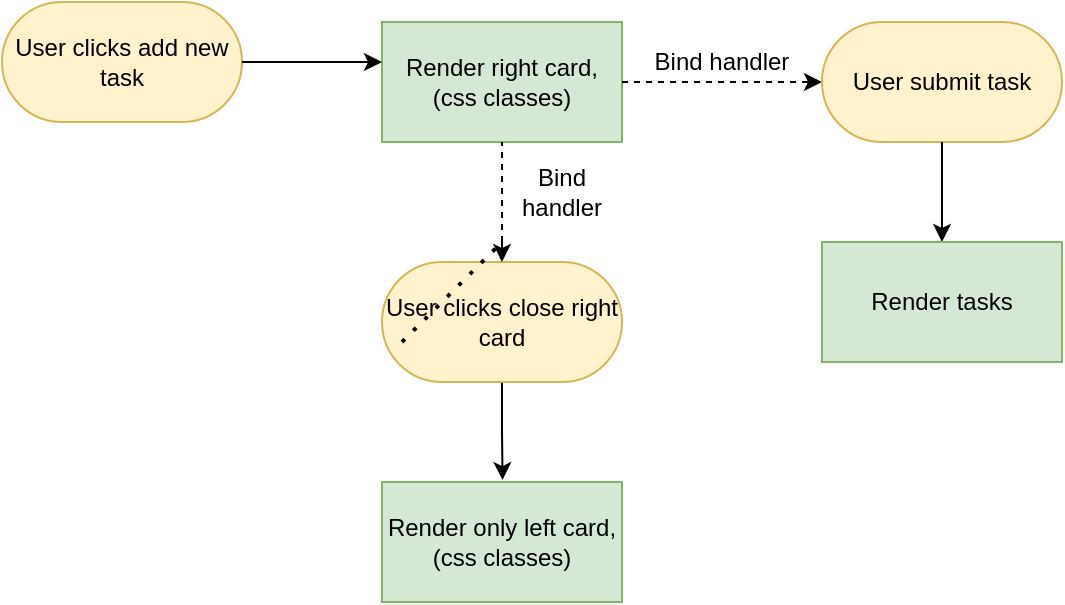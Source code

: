 <mxfile version="20.8.21" type="device"><diagram name="1 oldal" id="saXfKxm0SQdjmQx0BVc6"><mxGraphModel dx="1053" dy="657" grid="1" gridSize="10" guides="1" tooltips="1" connect="1" arrows="1" fold="1" page="1" pageScale="1" pageWidth="827" pageHeight="1169" math="0" shadow="0"><root><mxCell id="0"/><mxCell id="1" parent="0"/><mxCell id="QWuSiJA26rue1QZsDMfT-3" value="User clicks add new task" style="rounded=1;whiteSpace=wrap;html=1;arcSize=50;fillColor=#fff2cc;strokeColor=#d6b656;" vertex="1" parent="1"><mxGeometry x="60" y="240" width="120" height="60" as="geometry"/></mxCell><mxCell id="QWuSiJA26rue1QZsDMfT-18" style="edgeStyle=orthogonalEdgeStyle;rounded=0;orthogonalLoop=1;jettySize=auto;html=1;" edge="1" parent="1"><mxGeometry relative="1" as="geometry"><mxPoint x="470" y="279.667" as="targetPoint"/><mxPoint x="460" y="280" as="sourcePoint"/></mxGeometry></mxCell><mxCell id="QWuSiJA26rue1QZsDMfT-6" value="Render right card,(css classes)" style="rounded=0;whiteSpace=wrap;html=1;fillColor=#d5e8d4;strokeColor=#82b366;" vertex="1" parent="1"><mxGeometry x="250" y="250" width="120" height="60" as="geometry"/></mxCell><mxCell id="QWuSiJA26rue1QZsDMfT-7" value="" style="endArrow=classic;html=1;rounded=0;exitX=1;exitY=0.5;exitDx=0;exitDy=0;" edge="1" parent="1" source="QWuSiJA26rue1QZsDMfT-3"><mxGeometry width="50" height="50" relative="1" as="geometry"><mxPoint x="390" y="420" as="sourcePoint"/><mxPoint x="250" y="270" as="targetPoint"/><Array as="points"><mxPoint x="220" y="270"/></Array></mxGeometry></mxCell><mxCell id="QWuSiJA26rue1QZsDMfT-13" style="edgeStyle=orthogonalEdgeStyle;rounded=0;orthogonalLoop=1;jettySize=auto;html=1;exitX=0.5;exitY=1;exitDx=0;exitDy=0;entryX=0.419;entryY=-0.016;entryDx=0;entryDy=0;entryPerimeter=0;" edge="1" parent="1" source="QWuSiJA26rue1QZsDMfT-8"><mxGeometry relative="1" as="geometry"><mxPoint x="310.28" y="479.04" as="targetPoint"/></mxGeometry></mxCell><mxCell id="QWuSiJA26rue1QZsDMfT-8" value="User clicks close right card" style="rounded=1;whiteSpace=wrap;html=1;arcSize=50;fillColor=#fff2cc;strokeColor=#d6b656;" vertex="1" parent="1"><mxGeometry x="250" y="370" width="120" height="60" as="geometry"/></mxCell><mxCell id="QWuSiJA26rue1QZsDMfT-12" value="Render only left card,(css classes)" style="rounded=0;whiteSpace=wrap;html=1;fillColor=#d5e8d4;strokeColor=#82b366;" vertex="1" parent="1"><mxGeometry x="250" y="480" width="120" height="60" as="geometry"/></mxCell><mxCell id="QWuSiJA26rue1QZsDMfT-14" value="" style="endArrow=none;dashed=1;html=1;rounded=0;entryX=0.5;entryY=1;entryDx=0;entryDy=0;" edge="1" parent="1" target="QWuSiJA26rue1QZsDMfT-6"><mxGeometry width="50" height="50" relative="1" as="geometry"><mxPoint x="310" y="360" as="sourcePoint"/><mxPoint x="440" y="360" as="targetPoint"/></mxGeometry></mxCell><mxCell id="QWuSiJA26rue1QZsDMfT-15" value="" style="endArrow=classic;html=1;rounded=0;entryX=0.5;entryY=0;entryDx=0;entryDy=0;" edge="1" parent="1" target="QWuSiJA26rue1QZsDMfT-8"><mxGeometry width="50" height="50" relative="1" as="geometry"><mxPoint x="310" y="360" as="sourcePoint"/><mxPoint x="360" y="360" as="targetPoint"/></mxGeometry></mxCell><mxCell id="QWuSiJA26rue1QZsDMfT-16" value="Bind handler" style="text;html=1;strokeColor=none;fillColor=none;align=center;verticalAlign=middle;whiteSpace=wrap;rounded=0;" vertex="1" parent="1"><mxGeometry x="310" y="320" width="60" height="30" as="geometry"/></mxCell><mxCell id="QWuSiJA26rue1QZsDMfT-17" value="" style="endArrow=none;dashed=1;html=1;dashPattern=1 3;strokeWidth=2;rounded=0;" edge="1" parent="1"><mxGeometry width="50" height="50" relative="1" as="geometry"><mxPoint x="260" y="410" as="sourcePoint"/><mxPoint x="310" y="360" as="targetPoint"/></mxGeometry></mxCell><mxCell id="QWuSiJA26rue1QZsDMfT-19" value="" style="endArrow=none;dashed=1;html=1;rounded=0;exitX=1;exitY=0.5;exitDx=0;exitDy=0;" edge="1" parent="1" source="QWuSiJA26rue1QZsDMfT-6"><mxGeometry width="50" height="50" relative="1" as="geometry"><mxPoint x="260" y="410" as="sourcePoint"/><mxPoint x="460" y="280" as="targetPoint"/></mxGeometry></mxCell><mxCell id="QWuSiJA26rue1QZsDMfT-20" value="Bind handler" style="text;html=1;strokeColor=none;fillColor=none;align=center;verticalAlign=middle;whiteSpace=wrap;rounded=0;" vertex="1" parent="1"><mxGeometry x="380" y="255" width="80" height="30" as="geometry"/></mxCell><mxCell id="QWuSiJA26rue1QZsDMfT-21" value="User submit task" style="rounded=1;whiteSpace=wrap;html=1;arcSize=50;fillColor=#fff2cc;strokeColor=#d6b656;" vertex="1" parent="1"><mxGeometry x="470" y="250" width="120" height="60" as="geometry"/></mxCell><mxCell id="QWuSiJA26rue1QZsDMfT-22" value="" style="endArrow=classic;html=1;rounded=0;exitX=0.5;exitY=1;exitDx=0;exitDy=0;" edge="1" parent="1" source="QWuSiJA26rue1QZsDMfT-21" target="QWuSiJA26rue1QZsDMfT-24"><mxGeometry width="50" height="50" relative="1" as="geometry"><mxPoint x="260" y="410" as="sourcePoint"/><mxPoint x="530" y="350" as="targetPoint"/></mxGeometry></mxCell><mxCell id="QWuSiJA26rue1QZsDMfT-24" value="Render tasks" style="rounded=0;whiteSpace=wrap;html=1;fillColor=#d5e8d4;strokeColor=#82b366;" vertex="1" parent="1"><mxGeometry x="470" y="360.0" width="120" height="60" as="geometry"/></mxCell></root></mxGraphModel></diagram></mxfile>